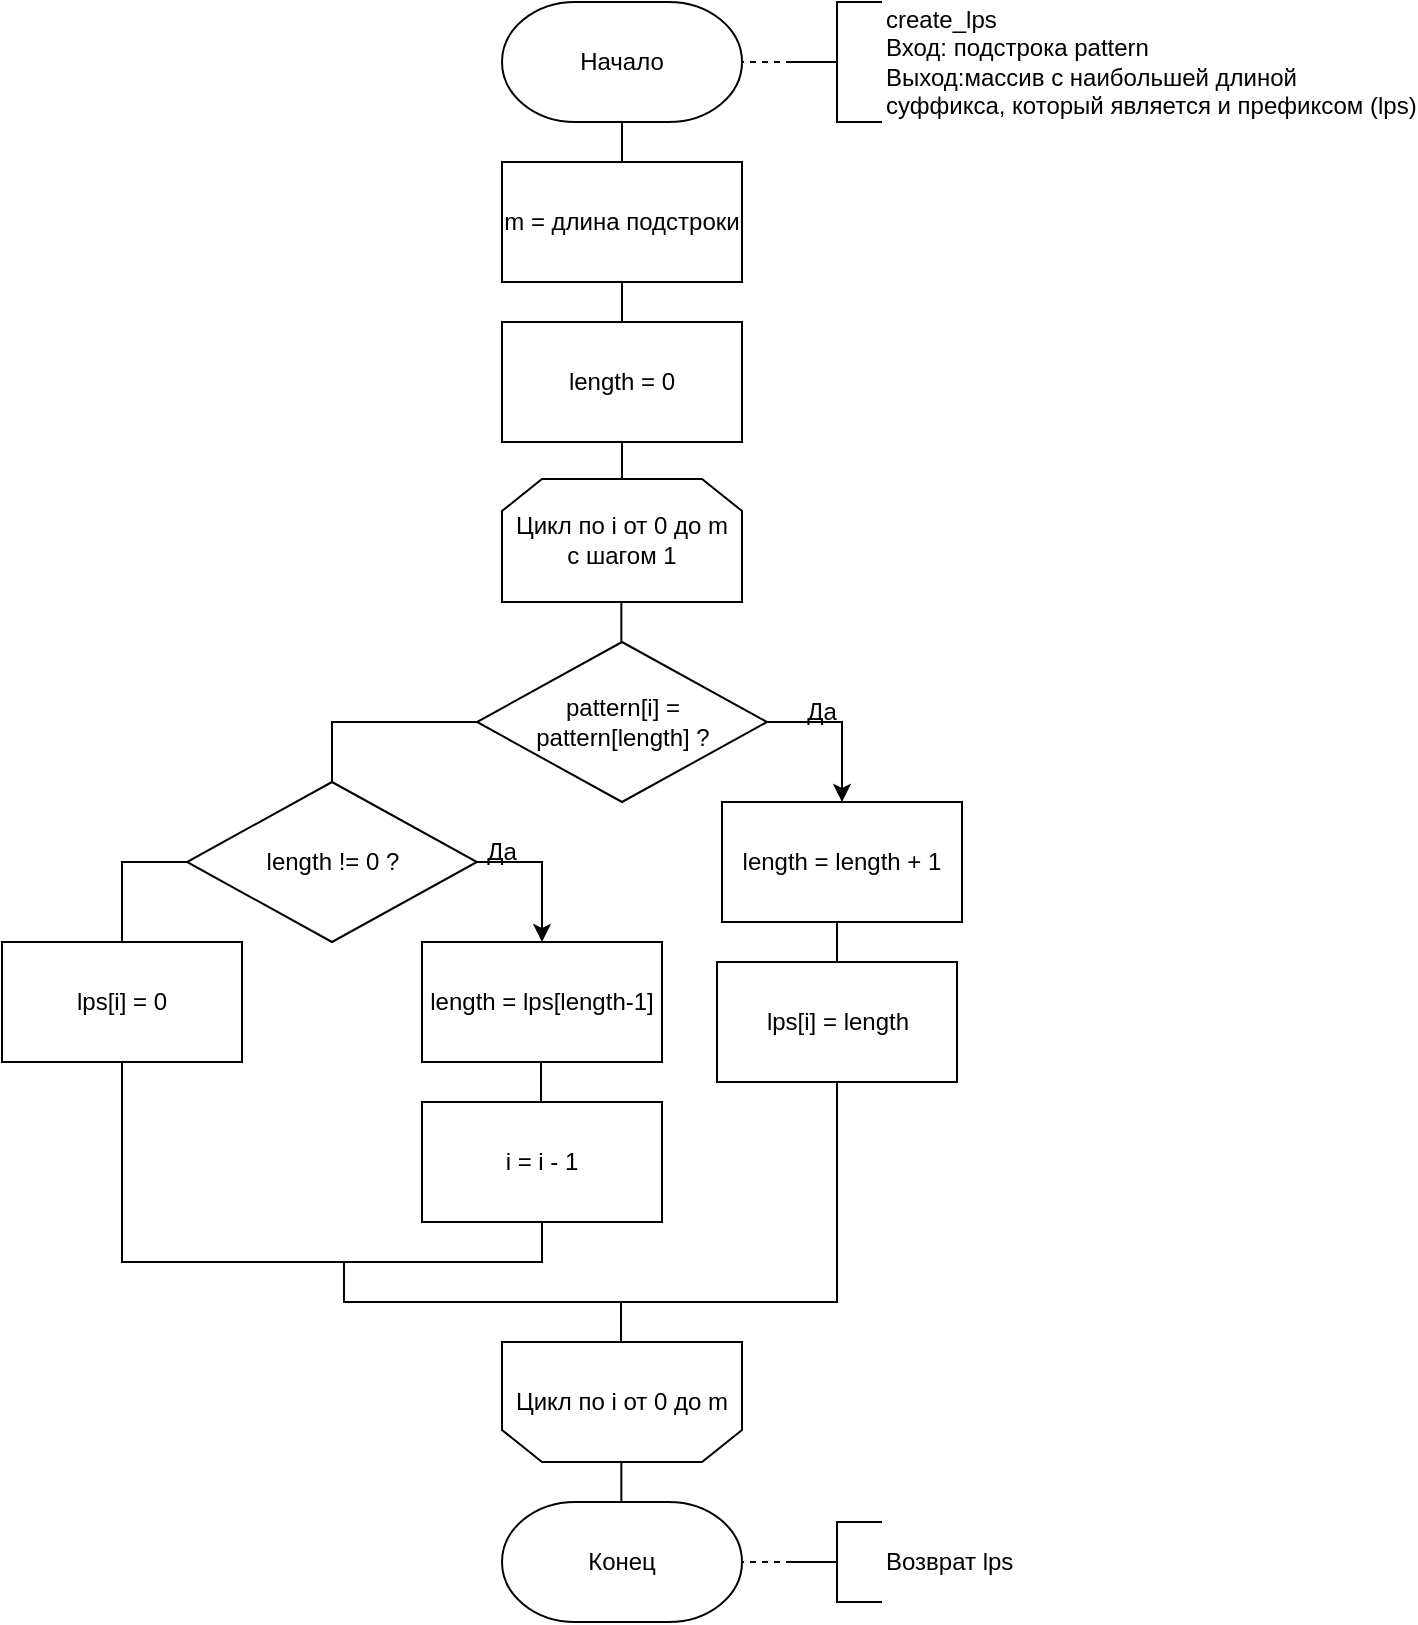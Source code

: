 <mxfile version="22.1.11" type="device" pages="4">
  <diagram id="skpnfAq21YsmbowS5wPJ" name="lps">
    <mxGraphModel dx="982" dy="839" grid="1" gridSize="10" guides="1" tooltips="1" connect="1" arrows="1" fold="1" page="1" pageScale="1" pageWidth="1169" pageHeight="827" math="0" shadow="0">
      <root>
        <mxCell id="l60IrE2TjQOW7Mh9ruJJ-0" />
        <mxCell id="l60IrE2TjQOW7Mh9ruJJ-1" parent="l60IrE2TjQOW7Mh9ruJJ-0" />
        <mxCell id="1HcoE0sBDj3kYF0vjCB9-7" style="edgeStyle=orthogonalEdgeStyle;rounded=0;orthogonalLoop=1;jettySize=auto;html=1;exitX=0.5;exitY=1;exitDx=0;exitDy=0;exitPerimeter=0;entryX=0.5;entryY=0;entryDx=0;entryDy=0;endArrow=none;endFill=0;" parent="l60IrE2TjQOW7Mh9ruJJ-1" source="1HcoE0sBDj3kYF0vjCB9-8" target="1HcoE0sBDj3kYF0vjCB9-13" edge="1">
          <mxGeometry relative="1" as="geometry" />
        </mxCell>
        <mxCell id="1HcoE0sBDj3kYF0vjCB9-8" value="Начало" style="strokeWidth=1;html=1;shape=mxgraph.flowchart.terminator;whiteSpace=wrap;" parent="l60IrE2TjQOW7Mh9ruJJ-1" vertex="1">
          <mxGeometry x="660" y="140" width="120" height="60" as="geometry" />
        </mxCell>
        <mxCell id="1HcoE0sBDj3kYF0vjCB9-9" value="Конец" style="strokeWidth=1;html=1;shape=mxgraph.flowchart.terminator;whiteSpace=wrap;" parent="l60IrE2TjQOW7Mh9ruJJ-1" vertex="1">
          <mxGeometry x="660" y="890" width="120" height="60" as="geometry" />
        </mxCell>
        <mxCell id="1HcoE0sBDj3kYF0vjCB9-10" style="edgeStyle=orthogonalEdgeStyle;rounded=0;orthogonalLoop=1;jettySize=auto;html=1;exitX=0;exitY=0.5;exitDx=0;exitDy=0;exitPerimeter=0;entryX=1;entryY=0.5;entryDx=0;entryDy=0;entryPerimeter=0;endArrow=none;endFill=0;dashed=1;" parent="l60IrE2TjQOW7Mh9ruJJ-1" source="1HcoE0sBDj3kYF0vjCB9-11" target="1HcoE0sBDj3kYF0vjCB9-8" edge="1">
          <mxGeometry relative="1" as="geometry" />
        </mxCell>
        <mxCell id="1HcoE0sBDj3kYF0vjCB9-11" value="create_lps&lt;br&gt;Вход: подстрока pattern&lt;br&gt;Выход:массив с наибольшей длиной&amp;nbsp;&lt;br&gt;суффикса, который является и префиксом (lps)" style="strokeWidth=1;html=1;shape=mxgraph.flowchart.annotation_2;align=left;labelPosition=right;pointerEvents=1;rounded=0;" parent="l60IrE2TjQOW7Mh9ruJJ-1" vertex="1">
          <mxGeometry x="805" y="140" width="45" height="60" as="geometry" />
        </mxCell>
        <mxCell id="1HcoE0sBDj3kYF0vjCB9-12" style="edgeStyle=orthogonalEdgeStyle;rounded=0;orthogonalLoop=1;jettySize=auto;html=1;exitX=0.5;exitY=1;exitDx=0;exitDy=0;entryX=0.5;entryY=0;entryDx=0;entryDy=0;entryPerimeter=0;endArrow=none;endFill=0;" parent="l60IrE2TjQOW7Mh9ruJJ-1" source="1HcoE0sBDj3kYF0vjCB9-13" edge="1">
          <mxGeometry relative="1" as="geometry">
            <mxPoint x="720" y="300" as="targetPoint" />
          </mxGeometry>
        </mxCell>
        <mxCell id="1HcoE0sBDj3kYF0vjCB9-13" value="m = длина подстроки" style="rounded=0;whiteSpace=wrap;html=1;absoluteArcSize=1;arcSize=14;strokeWidth=1;" parent="l60IrE2TjQOW7Mh9ruJJ-1" vertex="1">
          <mxGeometry x="660" y="220" width="120" height="60" as="geometry" />
        </mxCell>
        <mxCell id="1HcoE0sBDj3kYF0vjCB9-25" style="edgeStyle=orthogonalEdgeStyle;rounded=0;orthogonalLoop=1;jettySize=auto;html=1;exitX=0.5;exitY=1;exitDx=0;exitDy=0;exitPerimeter=0;entryX=0.5;entryY=0;entryDx=0;entryDy=0;endArrow=none;endFill=0;" parent="l60IrE2TjQOW7Mh9ruJJ-1" target="1HcoE0sBDj3kYF0vjCB9-27" edge="1">
          <mxGeometry relative="1" as="geometry">
            <mxPoint x="720" y="280" as="sourcePoint" />
          </mxGeometry>
        </mxCell>
        <mxCell id="1HcoE0sBDj3kYF0vjCB9-26" style="edgeStyle=orthogonalEdgeStyle;rounded=0;orthogonalLoop=1;jettySize=auto;html=1;exitX=0.5;exitY=1;exitDx=0;exitDy=0;entryX=0.5;entryY=0;entryDx=0;entryDy=0;entryPerimeter=0;endArrow=none;endFill=0;" parent="l60IrE2TjQOW7Mh9ruJJ-1" source="1HcoE0sBDj3kYF0vjCB9-27" edge="1">
          <mxGeometry relative="1" as="geometry">
            <mxPoint x="720" y="380" as="targetPoint" />
          </mxGeometry>
        </mxCell>
        <mxCell id="1HcoE0sBDj3kYF0vjCB9-27" value="length = 0" style="rounded=0;whiteSpace=wrap;html=1;absoluteArcSize=1;arcSize=14;strokeWidth=1;" parent="l60IrE2TjQOW7Mh9ruJJ-1" vertex="1">
          <mxGeometry x="660" y="300" width="120" height="60" as="geometry" />
        </mxCell>
        <mxCell id="XFiVEm30BlrhabqpOmim-0" style="edgeStyle=orthogonalEdgeStyle;rounded=0;orthogonalLoop=1;jettySize=auto;html=1;exitX=0.5;exitY=1;exitDx=0;exitDy=0;entryX=0.5;entryY=0;entryDx=0;entryDy=0;entryPerimeter=0;endArrow=none;endFill=0;" parent="l60IrE2TjQOW7Mh9ruJJ-1" edge="1">
          <mxGeometry relative="1" as="geometry">
            <mxPoint x="719.67" y="460" as="targetPoint" />
            <mxPoint x="719.67" y="440" as="sourcePoint" />
          </mxGeometry>
        </mxCell>
        <mxCell id="XFiVEm30BlrhabqpOmim-8" value="&lt;span&gt;Цикл по i от 0 до m&lt;br&gt;с шагом 1&lt;br&gt;&lt;/span&gt;" style="shape=loopLimit;whiteSpace=wrap;html=1;strokeWidth=1;" parent="l60IrE2TjQOW7Mh9ruJJ-1" vertex="1">
          <mxGeometry x="660" y="378.5" width="120" height="61.5" as="geometry" />
        </mxCell>
        <mxCell id="XFiVEm30BlrhabqpOmim-9" value="Цикл по i от 0 до m" style="shape=loopLimit;whiteSpace=wrap;html=1;strokeWidth=1;flipV=1;" parent="l60IrE2TjQOW7Mh9ruJJ-1" vertex="1">
          <mxGeometry x="660" y="810" width="120" height="60" as="geometry" />
        </mxCell>
        <mxCell id="XFiVEm30BlrhabqpOmim-16" style="edgeStyle=orthogonalEdgeStyle;rounded=0;orthogonalLoop=1;jettySize=auto;html=1;exitX=0.5;exitY=1;exitDx=0;exitDy=0;entryX=0.5;entryY=1;entryDx=0;entryDy=0;entryPerimeter=0;endArrow=none;endFill=0;" parent="l60IrE2TjQOW7Mh9ruJJ-1" edge="1">
          <mxGeometry relative="1" as="geometry">
            <mxPoint x="719.67" y="890" as="targetPoint" />
            <mxPoint x="719.67" y="870" as="sourcePoint" />
          </mxGeometry>
        </mxCell>
        <mxCell id="Ao8KsQ77CtE7sMP4NLdK-5" style="edgeStyle=orthogonalEdgeStyle;rounded=0;orthogonalLoop=1;jettySize=auto;html=1;exitX=1;exitY=0.5;exitDx=0;exitDy=0;" edge="1" parent="l60IrE2TjQOW7Mh9ruJJ-1" source="Ao8KsQ77CtE7sMP4NLdK-0" target="Ao8KsQ77CtE7sMP4NLdK-2">
          <mxGeometry relative="1" as="geometry" />
        </mxCell>
        <mxCell id="Ao8KsQ77CtE7sMP4NLdK-0" value="pattern[i] = &lt;br&gt;pattern[length] ?" style="rhombus;whiteSpace=wrap;html=1;" vertex="1" parent="l60IrE2TjQOW7Mh9ruJJ-1">
          <mxGeometry x="647.5" y="460" width="145" height="80" as="geometry" />
        </mxCell>
        <mxCell id="Ao8KsQ77CtE7sMP4NLdK-2" value="length = length + 1" style="rounded=0;whiteSpace=wrap;html=1;absoluteArcSize=1;arcSize=14;strokeWidth=1;" vertex="1" parent="l60IrE2TjQOW7Mh9ruJJ-1">
          <mxGeometry x="770" y="540" width="120" height="60" as="geometry" />
        </mxCell>
        <mxCell id="Ao8KsQ77CtE7sMP4NLdK-3" value="i = i - 1" style="rounded=0;whiteSpace=wrap;html=1;absoluteArcSize=1;arcSize=14;strokeWidth=1;" vertex="1" parent="l60IrE2TjQOW7Mh9ruJJ-1">
          <mxGeometry x="620" y="690" width="120" height="60" as="geometry" />
        </mxCell>
        <mxCell id="Ao8KsQ77CtE7sMP4NLdK-15" style="edgeStyle=orthogonalEdgeStyle;rounded=0;orthogonalLoop=1;jettySize=auto;html=1;exitX=1;exitY=0.5;exitDx=0;exitDy=0;entryX=0.5;entryY=0;entryDx=0;entryDy=0;" edge="1" parent="l60IrE2TjQOW7Mh9ruJJ-1" source="Ao8KsQ77CtE7sMP4NLdK-4" target="Ao8KsQ77CtE7sMP4NLdK-14">
          <mxGeometry relative="1" as="geometry" />
        </mxCell>
        <mxCell id="Ao8KsQ77CtE7sMP4NLdK-4" value="length != 0 ?" style="rhombus;whiteSpace=wrap;html=1;" vertex="1" parent="l60IrE2TjQOW7Mh9ruJJ-1">
          <mxGeometry x="502.5" y="530" width="145" height="80" as="geometry" />
        </mxCell>
        <mxCell id="Ao8KsQ77CtE7sMP4NLdK-6" value="Да" style="text;html=1;strokeColor=none;fillColor=none;align=center;verticalAlign=middle;whiteSpace=wrap;rounded=0;" vertex="1" parent="l60IrE2TjQOW7Mh9ruJJ-1">
          <mxGeometry x="790" y="480" width="60" height="30" as="geometry" />
        </mxCell>
        <mxCell id="Ao8KsQ77CtE7sMP4NLdK-7" value="" style="endArrow=none;html=1;rounded=0;entryX=0;entryY=0.5;entryDx=0;entryDy=0;exitX=0.5;exitY=0;exitDx=0;exitDy=0;" edge="1" parent="l60IrE2TjQOW7Mh9ruJJ-1" source="Ao8KsQ77CtE7sMP4NLdK-4" target="Ao8KsQ77CtE7sMP4NLdK-0">
          <mxGeometry width="50" height="50" relative="1" as="geometry">
            <mxPoint x="950" y="620" as="sourcePoint" />
            <mxPoint x="1000" y="570" as="targetPoint" />
            <Array as="points">
              <mxPoint x="575" y="500" />
            </Array>
          </mxGeometry>
        </mxCell>
        <mxCell id="Ao8KsQ77CtE7sMP4NLdK-8" style="edgeStyle=orthogonalEdgeStyle;rounded=0;orthogonalLoop=1;jettySize=auto;html=1;exitX=0.5;exitY=1;exitDx=0;exitDy=0;exitPerimeter=0;entryX=0.5;entryY=0;entryDx=0;entryDy=0;endArrow=none;endFill=0;" edge="1" parent="l60IrE2TjQOW7Mh9ruJJ-1" target="Ao8KsQ77CtE7sMP4NLdK-10">
          <mxGeometry relative="1" as="geometry">
            <mxPoint x="827.5" y="600" as="sourcePoint" />
          </mxGeometry>
        </mxCell>
        <mxCell id="Ao8KsQ77CtE7sMP4NLdK-9" style="edgeStyle=orthogonalEdgeStyle;rounded=0;orthogonalLoop=1;jettySize=auto;html=1;exitX=0.5;exitY=1;exitDx=0;exitDy=0;entryX=0.5;entryY=0;entryDx=0;entryDy=0;entryPerimeter=0;endArrow=none;endFill=0;" edge="1" parent="l60IrE2TjQOW7Mh9ruJJ-1" source="Ao8KsQ77CtE7sMP4NLdK-10">
          <mxGeometry relative="1" as="geometry">
            <mxPoint x="827.5" y="700" as="targetPoint" />
          </mxGeometry>
        </mxCell>
        <mxCell id="Ao8KsQ77CtE7sMP4NLdK-10" value="lps[i] = length" style="rounded=0;whiteSpace=wrap;html=1;absoluteArcSize=1;arcSize=14;strokeWidth=1;" vertex="1" parent="l60IrE2TjQOW7Mh9ruJJ-1">
          <mxGeometry x="767.5" y="620" width="120" height="60" as="geometry" />
        </mxCell>
        <mxCell id="Ao8KsQ77CtE7sMP4NLdK-11" style="edgeStyle=orthogonalEdgeStyle;rounded=0;orthogonalLoop=1;jettySize=auto;html=1;exitX=0.5;exitY=1;exitDx=0;exitDy=0;exitPerimeter=0;endArrow=none;endFill=0;" edge="1" parent="l60IrE2TjQOW7Mh9ruJJ-1">
          <mxGeometry relative="1" as="geometry">
            <mxPoint x="827.5" y="680" as="sourcePoint" />
            <mxPoint x="580" y="770" as="targetPoint" />
            <Array as="points">
              <mxPoint x="828" y="790" />
              <mxPoint x="581" y="790" />
            </Array>
          </mxGeometry>
        </mxCell>
        <mxCell id="Ao8KsQ77CtE7sMP4NLdK-12" style="edgeStyle=orthogonalEdgeStyle;rounded=0;orthogonalLoop=1;jettySize=auto;html=1;exitX=0.5;exitY=1;exitDx=0;exitDy=0;entryX=0.5;entryY=0;entryDx=0;entryDy=0;entryPerimeter=0;endArrow=none;endFill=0;" edge="1" parent="l60IrE2TjQOW7Mh9ruJJ-1">
          <mxGeometry relative="1" as="geometry">
            <mxPoint x="679.5" y="690" as="targetPoint" />
            <mxPoint x="679.5" y="670" as="sourcePoint" />
          </mxGeometry>
        </mxCell>
        <mxCell id="Ao8KsQ77CtE7sMP4NLdK-14" value="length = lps[length-1]" style="rounded=0;whiteSpace=wrap;html=1;absoluteArcSize=1;arcSize=14;strokeWidth=1;" vertex="1" parent="l60IrE2TjQOW7Mh9ruJJ-1">
          <mxGeometry x="620" y="610" width="120" height="60" as="geometry" />
        </mxCell>
        <mxCell id="Ao8KsQ77CtE7sMP4NLdK-16" value="Да" style="text;html=1;strokeColor=none;fillColor=none;align=center;verticalAlign=middle;whiteSpace=wrap;rounded=0;" vertex="1" parent="l60IrE2TjQOW7Mh9ruJJ-1">
          <mxGeometry x="630" y="550" width="60" height="30" as="geometry" />
        </mxCell>
        <mxCell id="Ao8KsQ77CtE7sMP4NLdK-17" value="lps[i] = 0" style="rounded=0;whiteSpace=wrap;html=1;absoluteArcSize=1;arcSize=14;strokeWidth=1;" vertex="1" parent="l60IrE2TjQOW7Mh9ruJJ-1">
          <mxGeometry x="410" y="610" width="120" height="60" as="geometry" />
        </mxCell>
        <mxCell id="Ao8KsQ77CtE7sMP4NLdK-18" value="" style="endArrow=none;html=1;rounded=0;entryX=0;entryY=0.5;entryDx=0;entryDy=0;exitX=0.5;exitY=0;exitDx=0;exitDy=0;" edge="1" parent="l60IrE2TjQOW7Mh9ruJJ-1" source="Ao8KsQ77CtE7sMP4NLdK-17" target="Ao8KsQ77CtE7sMP4NLdK-4">
          <mxGeometry width="50" height="50" relative="1" as="geometry">
            <mxPoint x="740" y="700" as="sourcePoint" />
            <mxPoint x="790" y="650" as="targetPoint" />
            <Array as="points">
              <mxPoint x="470" y="570" />
            </Array>
          </mxGeometry>
        </mxCell>
        <mxCell id="Ao8KsQ77CtE7sMP4NLdK-19" value="" style="endArrow=none;html=1;rounded=0;entryX=0.5;entryY=1;entryDx=0;entryDy=0;exitX=0.5;exitY=1;exitDx=0;exitDy=0;" edge="1" parent="l60IrE2TjQOW7Mh9ruJJ-1" source="Ao8KsQ77CtE7sMP4NLdK-17" target="Ao8KsQ77CtE7sMP4NLdK-3">
          <mxGeometry width="50" height="50" relative="1" as="geometry">
            <mxPoint x="580" y="770" as="sourcePoint" />
            <mxPoint x="790" y="650" as="targetPoint" />
            <Array as="points">
              <mxPoint x="470" y="770" />
              <mxPoint x="680" y="770" />
            </Array>
          </mxGeometry>
        </mxCell>
        <mxCell id="Ao8KsQ77CtE7sMP4NLdK-20" style="edgeStyle=orthogonalEdgeStyle;rounded=0;orthogonalLoop=1;jettySize=auto;html=1;exitX=0.5;exitY=1;exitDx=0;exitDy=0;entryX=0.5;entryY=0;entryDx=0;entryDy=0;entryPerimeter=0;endArrow=none;endFill=0;" edge="1" parent="l60IrE2TjQOW7Mh9ruJJ-1">
          <mxGeometry relative="1" as="geometry">
            <mxPoint x="719.5" y="810" as="targetPoint" />
            <mxPoint x="719.5" y="790" as="sourcePoint" />
          </mxGeometry>
        </mxCell>
        <mxCell id="Ao8KsQ77CtE7sMP4NLdK-21" style="edgeStyle=orthogonalEdgeStyle;rounded=0;orthogonalLoop=1;jettySize=auto;html=1;exitX=0;exitY=0.5;exitDx=0;exitDy=0;exitPerimeter=0;entryX=1;entryY=0.5;entryDx=0;entryDy=0;entryPerimeter=0;endArrow=none;endFill=0;dashed=1;" edge="1" parent="l60IrE2TjQOW7Mh9ruJJ-1" source="Ao8KsQ77CtE7sMP4NLdK-22">
          <mxGeometry relative="1" as="geometry">
            <mxPoint x="780" y="920" as="targetPoint" />
          </mxGeometry>
        </mxCell>
        <mxCell id="Ao8KsQ77CtE7sMP4NLdK-22" value="Возврат lps" style="strokeWidth=1;html=1;shape=mxgraph.flowchart.annotation_2;align=left;labelPosition=right;pointerEvents=1;rounded=0;" vertex="1" parent="l60IrE2TjQOW7Mh9ruJJ-1">
          <mxGeometry x="805" y="900" width="45" height="40" as="geometry" />
        </mxCell>
      </root>
    </mxGraphModel>
  </diagram>
  <diagram id="Rl0RNSKPya53WOGFxEmt" name="bm2">
    <mxGraphModel dx="982" dy="839" grid="1" gridSize="10" guides="1" tooltips="1" connect="1" arrows="1" fold="1" page="1" pageScale="1" pageWidth="1169" pageHeight="827" math="0" shadow="0">
      <root>
        <mxCell id="0fX3c-QUaj0qbUp6gQ7F-0" />
        <mxCell id="0fX3c-QUaj0qbUp6gQ7F-1" parent="0fX3c-QUaj0qbUp6gQ7F-0" />
        <mxCell id="0Pcys9SpyM2NjpfwfjbF-2" value="Конец" style="strokeWidth=1;html=1;shape=mxgraph.flowchart.terminator;whiteSpace=wrap;" vertex="1" parent="0fX3c-QUaj0qbUp6gQ7F-1">
          <mxGeometry x="762.5" y="1139" width="120" height="60" as="geometry" />
        </mxCell>
        <mxCell id="0Pcys9SpyM2NjpfwfjbF-10" style="edgeStyle=orthogonalEdgeStyle;rounded=0;orthogonalLoop=1;jettySize=auto;html=1;exitX=0.5;exitY=1;exitDx=0;exitDy=0;entryX=0.5;entryY=0;entryDx=0;entryDy=0;entryPerimeter=0;endArrow=none;endFill=0;" edge="1" parent="0fX3c-QUaj0qbUp6gQ7F-1">
          <mxGeometry relative="1" as="geometry">
            <mxPoint x="822.17" y="801.5" as="targetPoint" />
            <mxPoint x="822.17" y="781.5" as="sourcePoint" />
          </mxGeometry>
        </mxCell>
        <mxCell id="0Pcys9SpyM2NjpfwfjbF-11" value="&lt;span&gt;Цикл пока ind = -1 &lt;br&gt;и i &amp;lt;= n - m&lt;br&gt;&lt;/span&gt;" style="shape=loopLimit;whiteSpace=wrap;html=1;strokeWidth=1;" vertex="1" parent="0fX3c-QUaj0qbUp6gQ7F-1">
          <mxGeometry x="762.5" y="400" width="120" height="61.5" as="geometry" />
        </mxCell>
        <mxCell id="0Pcys9SpyM2NjpfwfjbF-12" value="Цикл пока ind = -1&lt;br style=&quot;border-color: var(--border-color);&quot;&gt;и i &amp;lt;= n - m" style="shape=loopLimit;whiteSpace=wrap;html=1;strokeWidth=1;flipV=1;" vertex="1" parent="0fX3c-QUaj0qbUp6gQ7F-1">
          <mxGeometry x="762.5" y="1060" width="120" height="60" as="geometry" />
        </mxCell>
        <mxCell id="0Pcys9SpyM2NjpfwfjbF-13" style="edgeStyle=orthogonalEdgeStyle;rounded=0;orthogonalLoop=1;jettySize=auto;html=1;exitX=0.5;exitY=1;exitDx=0;exitDy=0;entryX=0.5;entryY=1;entryDx=0;entryDy=0;entryPerimeter=0;endArrow=none;endFill=0;" edge="1" parent="0fX3c-QUaj0qbUp6gQ7F-1">
          <mxGeometry relative="1" as="geometry">
            <mxPoint x="822.17" y="1140" as="targetPoint" />
            <mxPoint x="822.17" y="1120" as="sourcePoint" />
          </mxGeometry>
        </mxCell>
        <mxCell id="0Pcys9SpyM2NjpfwfjbF-14" style="edgeStyle=orthogonalEdgeStyle;rounded=0;orthogonalLoop=1;jettySize=auto;html=1;exitX=1;exitY=0.5;exitDx=0;exitDy=0;" edge="1" parent="0fX3c-QUaj0qbUp6gQ7F-1" source="0Pcys9SpyM2NjpfwfjbF-15" target="0Pcys9SpyM2NjpfwfjbF-16">
          <mxGeometry relative="1" as="geometry" />
        </mxCell>
        <mxCell id="0Pcys9SpyM2NjpfwfjbF-15" value="j &amp;lt; 0?" style="rhombus;whiteSpace=wrap;html=1;" vertex="1" parent="0fX3c-QUaj0qbUp6gQ7F-1">
          <mxGeometry x="750" y="801.5" width="145" height="80" as="geometry" />
        </mxCell>
        <mxCell id="0Pcys9SpyM2NjpfwfjbF-16" value="ind = i" style="rounded=0;whiteSpace=wrap;html=1;absoluteArcSize=1;arcSize=14;strokeWidth=1;" vertex="1" parent="0fX3c-QUaj0qbUp6gQ7F-1">
          <mxGeometry x="872.5" y="881.5" width="120" height="60" as="geometry" />
        </mxCell>
        <mxCell id="0Pcys9SpyM2NjpfwfjbF-18" style="edgeStyle=orthogonalEdgeStyle;rounded=0;orthogonalLoop=1;jettySize=auto;html=1;exitX=1;exitY=0.5;exitDx=0;exitDy=0;entryX=0.5;entryY=0;entryDx=0;entryDy=0;" edge="1" parent="0fX3c-QUaj0qbUp6gQ7F-1" source="0Pcys9SpyM2NjpfwfjbF-19" target="0Pcys9SpyM2NjpfwfjbF-27">
          <mxGeometry relative="1" as="geometry" />
        </mxCell>
        <mxCell id="0Pcys9SpyM2NjpfwfjbF-19" value="text[i+j] есть в&amp;nbsp;&lt;br&gt;bad_char?" style="rhombus;whiteSpace=wrap;html=1;" vertex="1" parent="0fX3c-QUaj0qbUp6gQ7F-1">
          <mxGeometry x="612.5" y="860" width="145" height="80" as="geometry" />
        </mxCell>
        <mxCell id="0Pcys9SpyM2NjpfwfjbF-20" value="Да" style="text;html=1;strokeColor=none;fillColor=none;align=center;verticalAlign=middle;whiteSpace=wrap;rounded=0;" vertex="1" parent="0fX3c-QUaj0qbUp6gQ7F-1">
          <mxGeometry x="892.5" y="820" width="60" height="30" as="geometry" />
        </mxCell>
        <mxCell id="0Pcys9SpyM2NjpfwfjbF-21" value="" style="endArrow=none;html=1;rounded=0;entryX=0;entryY=0.5;entryDx=0;entryDy=0;exitX=0.5;exitY=0;exitDx=0;exitDy=0;" edge="1" parent="0fX3c-QUaj0qbUp6gQ7F-1" source="0Pcys9SpyM2NjpfwfjbF-19" target="0Pcys9SpyM2NjpfwfjbF-15">
          <mxGeometry width="50" height="50" relative="1" as="geometry">
            <mxPoint x="1050" y="881.5" as="sourcePoint" />
            <mxPoint x="1100" y="831.5" as="targetPoint" />
            <Array as="points">
              <mxPoint x="685" y="842" />
            </Array>
          </mxGeometry>
        </mxCell>
        <mxCell id="0Pcys9SpyM2NjpfwfjbF-26" style="edgeStyle=orthogonalEdgeStyle;rounded=0;orthogonalLoop=1;jettySize=auto;html=1;exitX=0.5;exitY=1;exitDx=0;exitDy=0;entryX=0.5;entryY=1;entryDx=0;entryDy=0;endArrow=none;endFill=0;" edge="1" parent="0fX3c-QUaj0qbUp6gQ7F-1" target="0Pcys9SpyM2NjpfwfjbF-29">
          <mxGeometry relative="1" as="geometry">
            <mxPoint x="789.5" y="1020" as="targetPoint" />
            <mxPoint x="789.5" y="1000" as="sourcePoint" />
            <Array as="points">
              <mxPoint x="790" y="1020" />
              <mxPoint x="580" y="1020" />
            </Array>
          </mxGeometry>
        </mxCell>
        <mxCell id="0Pcys9SpyM2NjpfwfjbF-27" value="i = i + max(1,&amp;nbsp;&lt;br&gt;j - bad_char[text[i+j]])" style="rounded=0;whiteSpace=wrap;html=1;absoluteArcSize=1;arcSize=14;strokeWidth=1;" vertex="1" parent="0fX3c-QUaj0qbUp6gQ7F-1">
          <mxGeometry x="730" y="940" width="120" height="60" as="geometry" />
        </mxCell>
        <mxCell id="0Pcys9SpyM2NjpfwfjbF-28" value="Да" style="text;html=1;strokeColor=none;fillColor=none;align=center;verticalAlign=middle;whiteSpace=wrap;rounded=0;" vertex="1" parent="0fX3c-QUaj0qbUp6gQ7F-1">
          <mxGeometry x="740" y="880" width="60" height="30" as="geometry" />
        </mxCell>
        <mxCell id="0Pcys9SpyM2NjpfwfjbF-29" value="i = i + max(1, j)" style="rounded=0;whiteSpace=wrap;html=1;absoluteArcSize=1;arcSize=14;strokeWidth=1;" vertex="1" parent="0fX3c-QUaj0qbUp6gQ7F-1">
          <mxGeometry x="520" y="940" width="120" height="60" as="geometry" />
        </mxCell>
        <mxCell id="0Pcys9SpyM2NjpfwfjbF-30" value="" style="endArrow=none;html=1;rounded=0;entryX=0;entryY=0.5;entryDx=0;entryDy=0;exitX=0.5;exitY=0;exitDx=0;exitDy=0;" edge="1" parent="0fX3c-QUaj0qbUp6gQ7F-1" source="0Pcys9SpyM2NjpfwfjbF-29" target="0Pcys9SpyM2NjpfwfjbF-19">
          <mxGeometry width="50" height="50" relative="1" as="geometry">
            <mxPoint x="850" y="1030" as="sourcePoint" />
            <mxPoint x="900" y="980" as="targetPoint" />
            <Array as="points">
              <mxPoint x="580" y="900" />
            </Array>
          </mxGeometry>
        </mxCell>
        <mxCell id="0Pcys9SpyM2NjpfwfjbF-32" style="edgeStyle=orthogonalEdgeStyle;rounded=0;orthogonalLoop=1;jettySize=auto;html=1;exitX=0.5;exitY=1;exitDx=0;exitDy=0;entryX=0.5;entryY=0;entryDx=0;entryDy=0;entryPerimeter=0;endArrow=none;endFill=0;" edge="1" parent="0fX3c-QUaj0qbUp6gQ7F-1">
          <mxGeometry relative="1" as="geometry">
            <mxPoint x="822" y="1060" as="targetPoint" />
            <mxPoint x="822" y="1040" as="sourcePoint" />
          </mxGeometry>
        </mxCell>
        <mxCell id="YAqKq4o1g_gu_lf_7tq1-5" style="edgeStyle=orthogonalEdgeStyle;rounded=0;orthogonalLoop=1;jettySize=auto;html=1;exitX=0.5;exitY=1;exitDx=0;exitDy=0;entryX=0.5;entryY=0;entryDx=0;entryDy=0;entryPerimeter=0;endArrow=none;endFill=0;" edge="1" parent="0fX3c-QUaj0qbUp6gQ7F-1">
          <mxGeometry relative="1" as="geometry">
            <mxPoint x="822" y="400" as="targetPoint" />
            <mxPoint x="822" y="380" as="sourcePoint" />
          </mxGeometry>
        </mxCell>
        <mxCell id="YAqKq4o1g_gu_lf_7tq1-14" value="" style="endArrow=none;html=1;rounded=0;" edge="1" parent="0fX3c-QUaj0qbUp6gQ7F-1">
          <mxGeometry width="50" height="50" relative="1" as="geometry">
            <mxPoint x="680" y="1020" as="sourcePoint" />
            <mxPoint x="930" y="940" as="targetPoint" />
            <Array as="points">
              <mxPoint x="680" y="1040" />
              <mxPoint x="930" y="1040" />
            </Array>
          </mxGeometry>
        </mxCell>
        <mxCell id="YAqKq4o1g_gu_lf_7tq1-15" style="edgeStyle=orthogonalEdgeStyle;rounded=0;orthogonalLoop=1;jettySize=auto;html=1;exitX=0;exitY=0.5;exitDx=0;exitDy=0;exitPerimeter=0;entryX=1;entryY=0.5;entryDx=0;entryDy=0;entryPerimeter=0;endArrow=none;endFill=0;dashed=1;" edge="1" parent="0fX3c-QUaj0qbUp6gQ7F-1" source="YAqKq4o1g_gu_lf_7tq1-16">
          <mxGeometry relative="1" as="geometry">
            <mxPoint x="882.5" y="1169" as="targetPoint" />
          </mxGeometry>
        </mxCell>
        <mxCell id="YAqKq4o1g_gu_lf_7tq1-16" value="Возврат ind" style="strokeWidth=1;html=1;shape=mxgraph.flowchart.annotation_2;align=left;labelPosition=right;pointerEvents=1;rounded=0;" vertex="1" parent="0fX3c-QUaj0qbUp6gQ7F-1">
          <mxGeometry x="907.5" y="1139" width="45" height="60" as="geometry" />
        </mxCell>
        <mxCell id="D2mnQkVuW8t-ugkZxbgK-58" value="A" style="ellipse;whiteSpace=wrap;html=1;aspect=fixed;" vertex="1" parent="0fX3c-QUaj0qbUp6gQ7F-1">
          <mxGeometry x="792.5" y="320" width="60" height="60" as="geometry" />
        </mxCell>
        <mxCell id="ArSl1CyP6AoOm3L-2-Gi-0" value="j = m - 1" style="rounded=0;whiteSpace=wrap;html=1;absoluteArcSize=1;arcSize=14;strokeWidth=1;" vertex="1" parent="0fX3c-QUaj0qbUp6gQ7F-1">
          <mxGeometry x="762.5" y="480" width="120" height="60" as="geometry" />
        </mxCell>
        <mxCell id="ArSl1CyP6AoOm3L-2-Gi-1" style="edgeStyle=orthogonalEdgeStyle;rounded=0;orthogonalLoop=1;jettySize=auto;html=1;exitX=0.5;exitY=1;exitDx=0;exitDy=0;entryX=0.5;entryY=0;entryDx=0;entryDy=0;entryPerimeter=0;endArrow=none;endFill=0;" edge="1" parent="0fX3c-QUaj0qbUp6gQ7F-1">
          <mxGeometry relative="1" as="geometry">
            <mxPoint x="819.5" y="480" as="targetPoint" />
            <mxPoint x="819.5" y="460" as="sourcePoint" />
          </mxGeometry>
        </mxCell>
        <mxCell id="ArSl1CyP6AoOm3L-2-Gi-2" value="&lt;span&gt;Цикл пока j &amp;gt;= 0&lt;br&gt;и pattern[j] = text[i+j]&lt;br&gt;&lt;/span&gt;" style="shape=loopLimit;whiteSpace=wrap;html=1;strokeWidth=1;" vertex="1" parent="0fX3c-QUaj0qbUp6gQ7F-1">
          <mxGeometry x="762.5" y="560" width="120" height="61.5" as="geometry" />
        </mxCell>
        <mxCell id="ArSl1CyP6AoOm3L-2-Gi-3" style="edgeStyle=orthogonalEdgeStyle;rounded=0;orthogonalLoop=1;jettySize=auto;html=1;exitX=0.5;exitY=1;exitDx=0;exitDy=0;entryX=0.5;entryY=0;entryDx=0;entryDy=0;entryPerimeter=0;endArrow=none;endFill=0;" edge="1" parent="0fX3c-QUaj0qbUp6gQ7F-1">
          <mxGeometry relative="1" as="geometry">
            <mxPoint x="822" y="560" as="targetPoint" />
            <mxPoint x="822" y="540" as="sourcePoint" />
          </mxGeometry>
        </mxCell>
        <mxCell id="ArSl1CyP6AoOm3L-2-Gi-4" value="j = m - 1" style="rounded=0;whiteSpace=wrap;html=1;absoluteArcSize=1;arcSize=14;strokeWidth=1;" vertex="1" parent="0fX3c-QUaj0qbUp6gQ7F-1">
          <mxGeometry x="762.5" y="640" width="120" height="60" as="geometry" />
        </mxCell>
        <mxCell id="ArSl1CyP6AoOm3L-2-Gi-5" style="edgeStyle=orthogonalEdgeStyle;rounded=0;orthogonalLoop=1;jettySize=auto;html=1;exitX=0.5;exitY=1;exitDx=0;exitDy=0;entryX=0.5;entryY=0;entryDx=0;entryDy=0;entryPerimeter=0;endArrow=none;endFill=0;" edge="1" parent="0fX3c-QUaj0qbUp6gQ7F-1">
          <mxGeometry relative="1" as="geometry">
            <mxPoint x="819.5" y="640" as="targetPoint" />
            <mxPoint x="819.5" y="620" as="sourcePoint" />
          </mxGeometry>
        </mxCell>
        <mxCell id="ArSl1CyP6AoOm3L-2-Gi-10" value="Цикл пока j &amp;gt;= 0&lt;br style=&quot;border-color: var(--border-color);&quot;&gt;и pattern[j] = text[i+j]" style="shape=loopLimit;whiteSpace=wrap;html=1;strokeWidth=1;flipV=1;" vertex="1" parent="0fX3c-QUaj0qbUp6gQ7F-1">
          <mxGeometry x="762.5" y="720" width="120" height="60" as="geometry" />
        </mxCell>
        <mxCell id="ArSl1CyP6AoOm3L-2-Gi-12" style="edgeStyle=orthogonalEdgeStyle;rounded=0;orthogonalLoop=1;jettySize=auto;html=1;exitX=0.5;exitY=1;exitDx=0;exitDy=0;entryX=0.5;entryY=0;entryDx=0;entryDy=0;entryPerimeter=0;endArrow=none;endFill=0;" edge="1" parent="0fX3c-QUaj0qbUp6gQ7F-1">
          <mxGeometry relative="1" as="geometry">
            <mxPoint x="822" y="720" as="targetPoint" />
            <mxPoint x="822" y="700" as="sourcePoint" />
          </mxGeometry>
        </mxCell>
      </root>
    </mxGraphModel>
  </diagram>
  <diagram id="CjdBjt0F0bHVFlulJIb6" name="kmp">
    <mxGraphModel dx="982" dy="839" grid="1" gridSize="10" guides="1" tooltips="1" connect="1" arrows="1" fold="1" page="1" pageScale="1" pageWidth="1100" pageHeight="850" math="0" shadow="0">
      <root>
        <mxCell id="0" />
        <mxCell id="1" parent="0" />
        <mxCell id="BhY-n9ttYg29JpvSev8K-1" value="Начало" style="strokeWidth=1;html=1;shape=mxgraph.flowchart.terminator;whiteSpace=wrap;" vertex="1" parent="1">
          <mxGeometry x="457.5" y="150" width="120" height="60" as="geometry" />
        </mxCell>
        <mxCell id="BhY-n9ttYg29JpvSev8K-2" value="Конец" style="strokeWidth=1;html=1;shape=mxgraph.flowchart.terminator;whiteSpace=wrap;" vertex="1" parent="1">
          <mxGeometry x="462.5" y="1150" width="120" height="60" as="geometry" />
        </mxCell>
        <mxCell id="BhY-n9ttYg29JpvSev8K-3" style="edgeStyle=orthogonalEdgeStyle;rounded=0;orthogonalLoop=1;jettySize=auto;html=1;exitX=0;exitY=0.5;exitDx=0;exitDy=0;exitPerimeter=0;entryX=1;entryY=0.5;entryDx=0;entryDy=0;entryPerimeter=0;endArrow=none;endFill=0;dashed=1;" edge="1" parent="1" source="BhY-n9ttYg29JpvSev8K-4" target="BhY-n9ttYg29JpvSev8K-1">
          <mxGeometry relative="1" as="geometry" />
        </mxCell>
        <mxCell id="BhY-n9ttYg29JpvSev8K-4" value="kmp_search&lt;br&gt;Вход: строка text, подстрока pattern&lt;br&gt;Выход:индекс первого символа подстроки&lt;br&gt;в строке или -1, если подстроки нет" style="strokeWidth=1;html=1;shape=mxgraph.flowchart.annotation_2;align=left;labelPosition=right;pointerEvents=1;rounded=0;" vertex="1" parent="1">
          <mxGeometry x="602.5" y="150" width="45" height="60" as="geometry" />
        </mxCell>
        <mxCell id="BhY-n9ttYg29JpvSev8K-5" style="edgeStyle=orthogonalEdgeStyle;rounded=0;orthogonalLoop=1;jettySize=auto;html=1;exitX=0.5;exitY=1;exitDx=0;exitDy=0;entryX=0.5;entryY=0;entryDx=0;entryDy=0;entryPerimeter=0;endArrow=none;endFill=0;" edge="1" parent="1">
          <mxGeometry relative="1" as="geometry">
            <mxPoint x="519.5" y="470" as="targetPoint" />
            <mxPoint x="519.5" y="450" as="sourcePoint" />
          </mxGeometry>
        </mxCell>
        <mxCell id="BhY-n9ttYg29JpvSev8K-6" style="edgeStyle=orthogonalEdgeStyle;rounded=0;orthogonalLoop=1;jettySize=auto;html=1;exitX=0.5;exitY=1;exitDx=0;exitDy=0;entryX=0.5;entryY=0;entryDx=0;entryDy=0;entryPerimeter=0;endArrow=none;endFill=0;" edge="1" parent="1">
          <mxGeometry relative="1" as="geometry">
            <mxPoint x="522.17" y="631.5" as="targetPoint" />
            <mxPoint x="522.17" y="611.5" as="sourcePoint" />
          </mxGeometry>
        </mxCell>
        <mxCell id="BhY-n9ttYg29JpvSev8K-7" value="&lt;span&gt;Цикл пока ind = -1 &lt;br&gt;и i &amp;lt; длины строки&lt;br&gt;&lt;/span&gt;" style="shape=loopLimit;whiteSpace=wrap;html=1;strokeWidth=1;" vertex="1" parent="1">
          <mxGeometry x="460" y="550" width="120" height="61.5" as="geometry" />
        </mxCell>
        <mxCell id="BhY-n9ttYg29JpvSev8K-8" value="Цикл пока ind = -1&lt;br style=&quot;border-color: var(--border-color);&quot;&gt;и i &amp;lt; длины строки" style="shape=loopLimit;whiteSpace=wrap;html=1;strokeWidth=1;flipV=1;" vertex="1" parent="1">
          <mxGeometry x="462.5" y="1071" width="120" height="60" as="geometry" />
        </mxCell>
        <mxCell id="BhY-n9ttYg29JpvSev8K-9" style="edgeStyle=orthogonalEdgeStyle;rounded=0;orthogonalLoop=1;jettySize=auto;html=1;exitX=0.5;exitY=1;exitDx=0;exitDy=0;entryX=0.5;entryY=1;entryDx=0;entryDy=0;entryPerimeter=0;endArrow=none;endFill=0;" edge="1" parent="1">
          <mxGeometry relative="1" as="geometry">
            <mxPoint x="522.17" y="1151" as="targetPoint" />
            <mxPoint x="522.17" y="1131" as="sourcePoint" />
          </mxGeometry>
        </mxCell>
        <mxCell id="BhY-n9ttYg29JpvSev8K-10" style="edgeStyle=orthogonalEdgeStyle;rounded=0;orthogonalLoop=1;jettySize=auto;html=1;exitX=1;exitY=0.5;exitDx=0;exitDy=0;" edge="1" parent="1" source="BhY-n9ttYg29JpvSev8K-11" target="BhY-n9ttYg29JpvSev8K-12">
          <mxGeometry relative="1" as="geometry" />
        </mxCell>
        <mxCell id="BhY-n9ttYg29JpvSev8K-11" value="pattern[j] = &lt;br&gt;text[i] ?" style="rhombus;whiteSpace=wrap;html=1;" vertex="1" parent="1">
          <mxGeometry x="450" y="631.5" width="145" height="80" as="geometry" />
        </mxCell>
        <mxCell id="BhY-n9ttYg29JpvSev8K-12" value="j = j + 1" style="rounded=0;whiteSpace=wrap;html=1;absoluteArcSize=1;arcSize=14;strokeWidth=1;" vertex="1" parent="1">
          <mxGeometry x="572.5" y="711.5" width="120" height="60" as="geometry" />
        </mxCell>
        <mxCell id="BhY-n9ttYg29JpvSev8K-13" style="edgeStyle=orthogonalEdgeStyle;rounded=0;orthogonalLoop=1;jettySize=auto;html=1;exitX=1;exitY=0.5;exitDx=0;exitDy=0;entryX=0.5;entryY=0;entryDx=0;entryDy=0;" edge="1" parent="1" source="BhY-n9ttYg29JpvSev8K-14" target="BhY-n9ttYg29JpvSev8K-19">
          <mxGeometry relative="1" as="geometry" />
        </mxCell>
        <mxCell id="BhY-n9ttYg29JpvSev8K-14" value="j != 0?" style="rhombus;whiteSpace=wrap;html=1;" vertex="1" parent="1">
          <mxGeometry x="312.5" y="740" width="145" height="80" as="geometry" />
        </mxCell>
        <mxCell id="BhY-n9ttYg29JpvSev8K-15" value="Да" style="text;html=1;strokeColor=none;fillColor=none;align=center;verticalAlign=middle;whiteSpace=wrap;rounded=0;" vertex="1" parent="1">
          <mxGeometry x="592.5" y="650" width="60" height="30" as="geometry" />
        </mxCell>
        <mxCell id="BhY-n9ttYg29JpvSev8K-16" value="" style="endArrow=none;html=1;rounded=0;entryX=0;entryY=0.5;entryDx=0;entryDy=0;exitX=0.5;exitY=0;exitDx=0;exitDy=0;" edge="1" parent="1" source="BhY-n9ttYg29JpvSev8K-14" target="BhY-n9ttYg29JpvSev8K-11">
          <mxGeometry width="50" height="50" relative="1" as="geometry">
            <mxPoint x="750" y="711.5" as="sourcePoint" />
            <mxPoint x="800" y="661.5" as="targetPoint" />
            <Array as="points">
              <mxPoint x="385" y="672" />
            </Array>
          </mxGeometry>
        </mxCell>
        <mxCell id="BhY-n9ttYg29JpvSev8K-17" value="ind = i - j" style="rounded=0;whiteSpace=wrap;html=1;absoluteArcSize=1;arcSize=14;strokeWidth=1;" vertex="1" parent="1">
          <mxGeometry x="680" y="948.5" width="120" height="60" as="geometry" />
        </mxCell>
        <mxCell id="BhY-n9ttYg29JpvSev8K-18" style="edgeStyle=orthogonalEdgeStyle;rounded=0;orthogonalLoop=1;jettySize=auto;html=1;exitX=0.5;exitY=1;exitDx=0;exitDy=0;entryX=0.5;entryY=1;entryDx=0;entryDy=0;endArrow=none;endFill=0;" edge="1" parent="1" target="BhY-n9ttYg29JpvSev8K-21">
          <mxGeometry relative="1" as="geometry">
            <mxPoint x="489.5" y="900" as="targetPoint" />
            <mxPoint x="489.5" y="880" as="sourcePoint" />
            <Array as="points">
              <mxPoint x="490" y="900" />
              <mxPoint x="280" y="900" />
            </Array>
          </mxGeometry>
        </mxCell>
        <mxCell id="BhY-n9ttYg29JpvSev8K-19" value="j = lps[j-1]" style="rounded=0;whiteSpace=wrap;html=1;absoluteArcSize=1;arcSize=14;strokeWidth=1;" vertex="1" parent="1">
          <mxGeometry x="430" y="820" width="120" height="60" as="geometry" />
        </mxCell>
        <mxCell id="BhY-n9ttYg29JpvSev8K-20" value="Да" style="text;html=1;strokeColor=none;fillColor=none;align=center;verticalAlign=middle;whiteSpace=wrap;rounded=0;" vertex="1" parent="1">
          <mxGeometry x="440" y="760" width="60" height="30" as="geometry" />
        </mxCell>
        <mxCell id="BhY-n9ttYg29JpvSev8K-21" value="i = i + 1" style="rounded=0;whiteSpace=wrap;html=1;absoluteArcSize=1;arcSize=14;strokeWidth=1;" vertex="1" parent="1">
          <mxGeometry x="220" y="820" width="120" height="60" as="geometry" />
        </mxCell>
        <mxCell id="BhY-n9ttYg29JpvSev8K-22" value="" style="endArrow=none;html=1;rounded=0;entryX=0;entryY=0.5;entryDx=0;entryDy=0;exitX=0.5;exitY=0;exitDx=0;exitDy=0;" edge="1" parent="1" source="BhY-n9ttYg29JpvSev8K-21" target="BhY-n9ttYg29JpvSev8K-14">
          <mxGeometry width="50" height="50" relative="1" as="geometry">
            <mxPoint x="550" y="910" as="sourcePoint" />
            <mxPoint x="600" y="860" as="targetPoint" />
            <Array as="points">
              <mxPoint x="280" y="780" />
            </Array>
          </mxGeometry>
        </mxCell>
        <mxCell id="BhY-n9ttYg29JpvSev8K-23" style="edgeStyle=orthogonalEdgeStyle;rounded=0;orthogonalLoop=1;jettySize=auto;html=1;exitX=0.5;exitY=1;exitDx=0;exitDy=0;entryX=0.5;entryY=0;entryDx=0;entryDy=0;entryPerimeter=0;endArrow=none;endFill=0;" edge="1" parent="1">
          <mxGeometry relative="1" as="geometry">
            <mxPoint x="522" y="1071" as="targetPoint" />
            <mxPoint x="522" y="1051" as="sourcePoint" />
          </mxGeometry>
        </mxCell>
        <mxCell id="BhY-n9ttYg29JpvSev8K-24" style="edgeStyle=orthogonalEdgeStyle;rounded=0;orthogonalLoop=1;jettySize=auto;html=1;exitX=0.5;exitY=1;exitDx=0;exitDy=0;entryX=0.5;entryY=0;entryDx=0;entryDy=0;entryPerimeter=0;endArrow=none;endFill=0;" edge="1" parent="1">
          <mxGeometry relative="1" as="geometry">
            <mxPoint x="520" y="230" as="targetPoint" />
            <mxPoint x="520" y="210" as="sourcePoint" />
          </mxGeometry>
        </mxCell>
        <mxCell id="BhY-n9ttYg29JpvSev8K-25" style="edgeStyle=orthogonalEdgeStyle;rounded=0;orthogonalLoop=1;jettySize=auto;html=1;exitX=0.5;exitY=1;exitDx=0;exitDy=0;exitPerimeter=0;entryX=0.5;entryY=0;entryDx=0;entryDy=0;endArrow=none;endFill=0;" edge="1" parent="1" target="BhY-n9ttYg29JpvSev8K-26">
          <mxGeometry relative="1" as="geometry">
            <mxPoint x="520" y="210" as="sourcePoint" />
          </mxGeometry>
        </mxCell>
        <mxCell id="BhY-n9ttYg29JpvSev8K-26" value="ind = -1" style="rounded=0;whiteSpace=wrap;html=1;absoluteArcSize=1;arcSize=14;strokeWidth=1;" vertex="1" parent="1">
          <mxGeometry x="460" y="230" width="120" height="60" as="geometry" />
        </mxCell>
        <mxCell id="BhY-n9ttYg29JpvSev8K-27" value="lps = create_lps&lt;br&gt;(pattern)" style="shape=process;whiteSpace=wrap;html=1;backgroundOutline=1;" vertex="1" parent="1">
          <mxGeometry x="460" y="310" width="120" height="60" as="geometry" />
        </mxCell>
        <mxCell id="BhY-n9ttYg29JpvSev8K-28" style="edgeStyle=orthogonalEdgeStyle;rounded=0;orthogonalLoop=1;jettySize=auto;html=1;exitX=0.5;exitY=1;exitDx=0;exitDy=0;exitPerimeter=0;entryX=0.5;entryY=0;entryDx=0;entryDy=0;endArrow=none;endFill=0;" edge="1" parent="1">
          <mxGeometry relative="1" as="geometry">
            <mxPoint x="519.5" y="290" as="sourcePoint" />
            <mxPoint x="519.5" y="310" as="targetPoint" />
          </mxGeometry>
        </mxCell>
        <mxCell id="BhY-n9ttYg29JpvSev8K-29" style="edgeStyle=orthogonalEdgeStyle;rounded=0;orthogonalLoop=1;jettySize=auto;html=1;exitX=0.5;exitY=1;exitDx=0;exitDy=0;entryX=0.5;entryY=0;entryDx=0;entryDy=0;entryPerimeter=0;endArrow=none;endFill=0;" edge="1" parent="1">
          <mxGeometry relative="1" as="geometry">
            <mxPoint x="520" y="390" as="targetPoint" />
            <mxPoint x="520" y="370" as="sourcePoint" />
          </mxGeometry>
        </mxCell>
        <mxCell id="BhY-n9ttYg29JpvSev8K-30" style="edgeStyle=orthogonalEdgeStyle;rounded=0;orthogonalLoop=1;jettySize=auto;html=1;exitX=0.5;exitY=1;exitDx=0;exitDy=0;exitPerimeter=0;entryX=0.5;entryY=0;entryDx=0;entryDy=0;endArrow=none;endFill=0;" edge="1" parent="1" target="BhY-n9ttYg29JpvSev8K-31">
          <mxGeometry relative="1" as="geometry">
            <mxPoint x="520" y="370" as="sourcePoint" />
          </mxGeometry>
        </mxCell>
        <mxCell id="BhY-n9ttYg29JpvSev8K-31" value="j = 0" style="rounded=0;whiteSpace=wrap;html=1;absoluteArcSize=1;arcSize=14;strokeWidth=1;" vertex="1" parent="1">
          <mxGeometry x="460" y="390" width="120" height="60" as="geometry" />
        </mxCell>
        <mxCell id="BhY-n9ttYg29JpvSev8K-32" value="j = длина подстроки?" style="rhombus;whiteSpace=wrap;html=1;" vertex="1" parent="1">
          <mxGeometry x="560" y="868.5" width="145" height="80" as="geometry" />
        </mxCell>
        <mxCell id="BhY-n9ttYg29JpvSev8K-33" style="edgeStyle=orthogonalEdgeStyle;rounded=0;orthogonalLoop=1;jettySize=auto;html=1;exitX=0.5;exitY=1;exitDx=0;exitDy=0;entryX=0.5;entryY=0;entryDx=0;entryDy=0;entryPerimeter=0;endArrow=none;endFill=0;" edge="1" parent="1">
          <mxGeometry relative="1" as="geometry">
            <mxPoint x="632" y="870" as="targetPoint" />
            <mxPoint x="632" y="850" as="sourcePoint" />
          </mxGeometry>
        </mxCell>
        <mxCell id="BhY-n9ttYg29JpvSev8K-34" style="edgeStyle=orthogonalEdgeStyle;rounded=0;orthogonalLoop=1;jettySize=auto;html=1;exitX=0.5;exitY=1;exitDx=0;exitDy=0;entryX=0.5;entryY=0;entryDx=0;entryDy=0;entryPerimeter=0;endArrow=none;endFill=0;" edge="1" parent="1">
          <mxGeometry relative="1" as="geometry">
            <mxPoint x="519.5" y="550" as="targetPoint" />
            <mxPoint x="519.5" y="530" as="sourcePoint" />
          </mxGeometry>
        </mxCell>
        <mxCell id="BhY-n9ttYg29JpvSev8K-35" style="edgeStyle=orthogonalEdgeStyle;rounded=0;orthogonalLoop=1;jettySize=auto;html=1;exitX=0.5;exitY=1;exitDx=0;exitDy=0;entryX=0.5;entryY=0;entryDx=0;entryDy=0;entryPerimeter=0;endArrow=none;endFill=0;" edge="1" parent="1">
          <mxGeometry relative="1" as="geometry">
            <mxPoint x="520" y="470" as="targetPoint" />
            <mxPoint x="520" y="450" as="sourcePoint" />
          </mxGeometry>
        </mxCell>
        <mxCell id="BhY-n9ttYg29JpvSev8K-36" style="edgeStyle=orthogonalEdgeStyle;rounded=0;orthogonalLoop=1;jettySize=auto;html=1;exitX=0.5;exitY=1;exitDx=0;exitDy=0;exitPerimeter=0;entryX=0.5;entryY=0;entryDx=0;entryDy=0;endArrow=none;endFill=0;" edge="1" parent="1" target="BhY-n9ttYg29JpvSev8K-37">
          <mxGeometry relative="1" as="geometry">
            <mxPoint x="520" y="450" as="sourcePoint" />
          </mxGeometry>
        </mxCell>
        <mxCell id="BhY-n9ttYg29JpvSev8K-37" value="i = 0" style="rounded=0;whiteSpace=wrap;html=1;absoluteArcSize=1;arcSize=14;strokeWidth=1;" vertex="1" parent="1">
          <mxGeometry x="460" y="470" width="120" height="60" as="geometry" />
        </mxCell>
        <mxCell id="BhY-n9ttYg29JpvSev8K-38" style="edgeStyle=orthogonalEdgeStyle;rounded=0;orthogonalLoop=1;jettySize=auto;html=1;exitX=1;exitY=0.5;exitDx=0;exitDy=0;" edge="1" parent="1">
          <mxGeometry relative="1" as="geometry">
            <mxPoint x="702.5" y="908.5" as="sourcePoint" />
            <mxPoint x="740.5" y="948.5" as="targetPoint" />
          </mxGeometry>
        </mxCell>
        <mxCell id="BhY-n9ttYg29JpvSev8K-39" value="Да" style="text;html=1;strokeColor=none;fillColor=none;align=center;verticalAlign=middle;whiteSpace=wrap;rounded=0;" vertex="1" parent="1">
          <mxGeometry x="700" y="886.5" width="60" height="30" as="geometry" />
        </mxCell>
        <mxCell id="BhY-n9ttYg29JpvSev8K-40" value="i = i + 1" style="rounded=0;whiteSpace=wrap;html=1;absoluteArcSize=1;arcSize=14;strokeWidth=1;" vertex="1" parent="1">
          <mxGeometry x="575" y="790" width="120" height="60" as="geometry" />
        </mxCell>
        <mxCell id="BhY-n9ttYg29JpvSev8K-41" style="edgeStyle=orthogonalEdgeStyle;rounded=0;orthogonalLoop=1;jettySize=auto;html=1;exitX=0.5;exitY=1;exitDx=0;exitDy=0;entryX=0.5;entryY=0;entryDx=0;entryDy=0;entryPerimeter=0;endArrow=none;endFill=0;" edge="1" parent="1">
          <mxGeometry relative="1" as="geometry">
            <mxPoint x="632" y="790" as="targetPoint" />
            <mxPoint x="632" y="770" as="sourcePoint" />
          </mxGeometry>
        </mxCell>
        <mxCell id="BhY-n9ttYg29JpvSev8K-42" value="" style="endArrow=none;html=1;rounded=0;exitX=0;exitY=0.5;exitDx=0;exitDy=0;entryX=0.5;entryY=1;entryDx=0;entryDy=0;" edge="1" parent="1" source="BhY-n9ttYg29JpvSev8K-32" target="BhY-n9ttYg29JpvSev8K-17">
          <mxGeometry width="50" height="50" relative="1" as="geometry">
            <mxPoint x="620" y="950" as="sourcePoint" />
            <mxPoint x="670" y="900" as="targetPoint" />
            <Array as="points">
              <mxPoint x="540" y="909" />
              <mxPoint x="540" y="1030" />
              <mxPoint x="740" y="1030" />
            </Array>
          </mxGeometry>
        </mxCell>
        <mxCell id="BhY-n9ttYg29JpvSev8K-43" value="" style="endArrow=none;html=1;rounded=0;" edge="1" parent="1">
          <mxGeometry width="50" height="50" relative="1" as="geometry">
            <mxPoint x="380" y="900" as="sourcePoint" />
            <mxPoint x="640" y="1030" as="targetPoint" />
            <Array as="points">
              <mxPoint x="380" y="1050" />
              <mxPoint x="640" y="1050" />
            </Array>
          </mxGeometry>
        </mxCell>
        <mxCell id="BhY-n9ttYg29JpvSev8K-44" style="edgeStyle=orthogonalEdgeStyle;rounded=0;orthogonalLoop=1;jettySize=auto;html=1;exitX=0;exitY=0.5;exitDx=0;exitDy=0;exitPerimeter=0;entryX=1;entryY=0.5;entryDx=0;entryDy=0;entryPerimeter=0;endArrow=none;endFill=0;dashed=1;" edge="1" parent="1" source="BhY-n9ttYg29JpvSev8K-45">
          <mxGeometry relative="1" as="geometry">
            <mxPoint x="582.5" y="1180" as="targetPoint" />
          </mxGeometry>
        </mxCell>
        <mxCell id="BhY-n9ttYg29JpvSev8K-45" value="Возврат ind" style="strokeWidth=1;html=1;shape=mxgraph.flowchart.annotation_2;align=left;labelPosition=right;pointerEvents=1;rounded=0;" vertex="1" parent="1">
          <mxGeometry x="607.5" y="1150" width="45" height="60" as="geometry" />
        </mxCell>
      </root>
    </mxGraphModel>
  </diagram>
  <diagram id="lawsc4NValWFiMUq9rIP" name="bm1">
    <mxGraphModel dx="982" dy="839" grid="1" gridSize="10" guides="1" tooltips="1" connect="1" arrows="1" fold="1" page="1" pageScale="1" pageWidth="1100" pageHeight="850" math="0" shadow="0">
      <root>
        <mxCell id="0" />
        <mxCell id="1" parent="0" />
        <mxCell id="qBXlxF-NQSGNVK6w9qh5-1" value="Начало" style="strokeWidth=1;html=1;shape=mxgraph.flowchart.terminator;whiteSpace=wrap;" vertex="1" parent="1">
          <mxGeometry x="280" y="470" width="120" height="60" as="geometry" />
        </mxCell>
        <mxCell id="qBXlxF-NQSGNVK6w9qh5-2" style="edgeStyle=orthogonalEdgeStyle;rounded=0;orthogonalLoop=1;jettySize=auto;html=1;exitX=0;exitY=0.5;exitDx=0;exitDy=0;exitPerimeter=0;entryX=1;entryY=0.5;entryDx=0;entryDy=0;entryPerimeter=0;endArrow=none;endFill=0;dashed=1;" edge="1" parent="1" source="qBXlxF-NQSGNVK6w9qh5-3" target="qBXlxF-NQSGNVK6w9qh5-1">
          <mxGeometry relative="1" as="geometry" />
        </mxCell>
        <mxCell id="qBXlxF-NQSGNVK6w9qh5-3" value="bm_search&lt;br&gt;Вход: строка text, подстрока pattern&lt;br&gt;Выход:индекс первого символа подстроки&lt;br&gt;в строке или -1, если подстроки нет" style="strokeWidth=1;html=1;shape=mxgraph.flowchart.annotation_2;align=left;labelPosition=right;pointerEvents=1;rounded=0;" vertex="1" parent="1">
          <mxGeometry x="425" y="470" width="45" height="60" as="geometry" />
        </mxCell>
        <mxCell id="qBXlxF-NQSGNVK6w9qh5-4" style="edgeStyle=orthogonalEdgeStyle;rounded=0;orthogonalLoop=1;jettySize=auto;html=1;exitX=0.5;exitY=1;exitDx=0;exitDy=0;entryX=0.5;entryY=0;entryDx=0;entryDy=0;entryPerimeter=0;endArrow=none;endFill=0;" edge="1" parent="1">
          <mxGeometry relative="1" as="geometry">
            <mxPoint x="342" y="790" as="targetPoint" />
            <mxPoint x="342" y="770" as="sourcePoint" />
          </mxGeometry>
        </mxCell>
        <mxCell id="qBXlxF-NQSGNVK6w9qh5-5" style="edgeStyle=orthogonalEdgeStyle;rounded=0;orthogonalLoop=1;jettySize=auto;html=1;exitX=0.5;exitY=1;exitDx=0;exitDy=0;entryX=0.5;entryY=0;entryDx=0;entryDy=0;entryPerimeter=0;endArrow=none;endFill=0;" edge="1" parent="1">
          <mxGeometry relative="1" as="geometry">
            <mxPoint x="342.5" y="550" as="targetPoint" />
            <mxPoint x="342.5" y="530" as="sourcePoint" />
          </mxGeometry>
        </mxCell>
        <mxCell id="qBXlxF-NQSGNVK6w9qh5-6" style="edgeStyle=orthogonalEdgeStyle;rounded=0;orthogonalLoop=1;jettySize=auto;html=1;exitX=0.5;exitY=1;exitDx=0;exitDy=0;exitPerimeter=0;entryX=0.5;entryY=0;entryDx=0;entryDy=0;endArrow=none;endFill=0;" edge="1" parent="1" target="qBXlxF-NQSGNVK6w9qh5-7">
          <mxGeometry relative="1" as="geometry">
            <mxPoint x="342.5" y="530" as="sourcePoint" />
          </mxGeometry>
        </mxCell>
        <mxCell id="qBXlxF-NQSGNVK6w9qh5-7" value="ind = -1" style="rounded=0;whiteSpace=wrap;html=1;absoluteArcSize=1;arcSize=14;strokeWidth=1;" vertex="1" parent="1">
          <mxGeometry x="282.5" y="550" width="120" height="60" as="geometry" />
        </mxCell>
        <mxCell id="qBXlxF-NQSGNVK6w9qh5-8" style="edgeStyle=orthogonalEdgeStyle;rounded=0;orthogonalLoop=1;jettySize=auto;html=1;exitX=0.5;exitY=1;exitDx=0;exitDy=0;exitPerimeter=0;entryX=0.5;entryY=0;entryDx=0;entryDy=0;endArrow=none;endFill=0;" edge="1" parent="1">
          <mxGeometry relative="1" as="geometry">
            <mxPoint x="342" y="610" as="sourcePoint" />
            <mxPoint x="342" y="630" as="targetPoint" />
          </mxGeometry>
        </mxCell>
        <mxCell id="qBXlxF-NQSGNVK6w9qh5-9" style="edgeStyle=orthogonalEdgeStyle;rounded=0;orthogonalLoop=1;jettySize=auto;html=1;exitX=0.5;exitY=1;exitDx=0;exitDy=0;entryX=0.5;entryY=0;entryDx=0;entryDy=0;entryPerimeter=0;endArrow=none;endFill=0;" edge="1" parent="1">
          <mxGeometry relative="1" as="geometry">
            <mxPoint x="342.5" y="710" as="targetPoint" />
            <mxPoint x="342.5" y="690" as="sourcePoint" />
          </mxGeometry>
        </mxCell>
        <mxCell id="qBXlxF-NQSGNVK6w9qh5-10" style="edgeStyle=orthogonalEdgeStyle;rounded=0;orthogonalLoop=1;jettySize=auto;html=1;exitX=0.5;exitY=1;exitDx=0;exitDy=0;exitPerimeter=0;entryX=0.5;entryY=0;entryDx=0;entryDy=0;endArrow=none;endFill=0;" edge="1" parent="1" target="qBXlxF-NQSGNVK6w9qh5-11">
          <mxGeometry relative="1" as="geometry">
            <mxPoint x="342.5" y="690" as="sourcePoint" />
          </mxGeometry>
        </mxCell>
        <mxCell id="qBXlxF-NQSGNVK6w9qh5-11" value="m = длина подстроки" style="rounded=0;whiteSpace=wrap;html=1;absoluteArcSize=1;arcSize=14;strokeWidth=1;" vertex="1" parent="1">
          <mxGeometry x="282.5" y="710" width="120" height="60" as="geometry" />
        </mxCell>
        <mxCell id="qBXlxF-NQSGNVK6w9qh5-12" style="edgeStyle=orthogonalEdgeStyle;rounded=0;orthogonalLoop=1;jettySize=auto;html=1;exitX=0.5;exitY=1;exitDx=0;exitDy=0;entryX=0.5;entryY=0;entryDx=0;entryDy=0;entryPerimeter=0;endArrow=none;endFill=0;" edge="1" parent="1">
          <mxGeometry relative="1" as="geometry">
            <mxPoint x="342.5" y="790" as="targetPoint" />
            <mxPoint x="342.5" y="770" as="sourcePoint" />
          </mxGeometry>
        </mxCell>
        <mxCell id="qBXlxF-NQSGNVK6w9qh5-13" style="edgeStyle=orthogonalEdgeStyle;rounded=0;orthogonalLoop=1;jettySize=auto;html=1;exitX=0.5;exitY=1;exitDx=0;exitDy=0;exitPerimeter=0;entryX=0.5;entryY=0;entryDx=0;entryDy=0;endArrow=none;endFill=0;" edge="1" parent="1" target="qBXlxF-NQSGNVK6w9qh5-14">
          <mxGeometry relative="1" as="geometry">
            <mxPoint x="342.5" y="770" as="sourcePoint" />
          </mxGeometry>
        </mxCell>
        <mxCell id="qBXlxF-NQSGNVK6w9qh5-14" value="создание словаря bad_char размером m" style="rounded=0;whiteSpace=wrap;html=1;absoluteArcSize=1;arcSize=14;strokeWidth=1;" vertex="1" parent="1">
          <mxGeometry x="282.5" y="790" width="120" height="60" as="geometry" />
        </mxCell>
        <mxCell id="qBXlxF-NQSGNVK6w9qh5-15" value="n = длина строки" style="rounded=0;whiteSpace=wrap;html=1;absoluteArcSize=1;arcSize=14;strokeWidth=1;" vertex="1" parent="1">
          <mxGeometry x="282.5" y="630" width="120" height="60" as="geometry" />
        </mxCell>
        <mxCell id="qBXlxF-NQSGNVK6w9qh5-16" value="&lt;span&gt;Цикл по i от 0 до m&amp;nbsp;&lt;br&gt;с шагом 1&lt;br&gt;&lt;/span&gt;" style="shape=loopLimit;whiteSpace=wrap;html=1;strokeWidth=1;" vertex="1" parent="1">
          <mxGeometry x="280" y="868.5" width="120" height="61.5" as="geometry" />
        </mxCell>
        <mxCell id="qBXlxF-NQSGNVK6w9qh5-17" value="Цикл по i от 0 до m&amp;nbsp;&lt;br style=&quot;border-color: var(--border-color);&quot;&gt;с шагом 1" style="shape=loopLimit;whiteSpace=wrap;html=1;strokeWidth=1;flipV=1;" vertex="1" parent="1">
          <mxGeometry x="280" y="1028.5" width="120" height="60" as="geometry" />
        </mxCell>
        <mxCell id="qBXlxF-NQSGNVK6w9qh5-18" value="bad_char[pattern[i]] &lt;br&gt;= i" style="rounded=0;whiteSpace=wrap;html=1;absoluteArcSize=1;arcSize=14;strokeWidth=1;" vertex="1" parent="1">
          <mxGeometry x="280" y="948.5" width="120" height="60" as="geometry" />
        </mxCell>
        <mxCell id="qBXlxF-NQSGNVK6w9qh5-19" style="edgeStyle=orthogonalEdgeStyle;rounded=0;orthogonalLoop=1;jettySize=auto;html=1;exitX=0.5;exitY=1;exitDx=0;exitDy=0;entryX=0.5;entryY=0;entryDx=0;entryDy=0;entryPerimeter=0;endArrow=none;endFill=0;" edge="1" parent="1">
          <mxGeometry relative="1" as="geometry">
            <mxPoint x="342" y="948.5" as="targetPoint" />
            <mxPoint x="342" y="928.5" as="sourcePoint" />
          </mxGeometry>
        </mxCell>
        <mxCell id="qBXlxF-NQSGNVK6w9qh5-20" style="edgeStyle=orthogonalEdgeStyle;rounded=0;orthogonalLoop=1;jettySize=auto;html=1;exitX=0.5;exitY=1;exitDx=0;exitDy=0;entryX=0.5;entryY=0;entryDx=0;entryDy=0;entryPerimeter=0;endArrow=none;endFill=0;" edge="1" parent="1">
          <mxGeometry relative="1" as="geometry">
            <mxPoint x="342" y="1028.5" as="targetPoint" />
            <mxPoint x="342" y="1008.5" as="sourcePoint" />
          </mxGeometry>
        </mxCell>
        <mxCell id="qBXlxF-NQSGNVK6w9qh5-21" value="i = 0" style="rounded=0;whiteSpace=wrap;html=1;absoluteArcSize=1;arcSize=14;strokeWidth=1;" vertex="1" parent="1">
          <mxGeometry x="280" y="1110" width="120" height="60" as="geometry" />
        </mxCell>
        <mxCell id="qBXlxF-NQSGNVK6w9qh5-22" style="edgeStyle=orthogonalEdgeStyle;rounded=0;orthogonalLoop=1;jettySize=auto;html=1;exitX=0.5;exitY=1;exitDx=0;exitDy=0;entryX=0.5;entryY=0;entryDx=0;entryDy=0;entryPerimeter=0;endArrow=none;endFill=0;" edge="1" parent="1">
          <mxGeometry relative="1" as="geometry">
            <mxPoint x="339.5" y="868.5" as="targetPoint" />
            <mxPoint x="339.5" y="848.5" as="sourcePoint" />
          </mxGeometry>
        </mxCell>
        <mxCell id="qBXlxF-NQSGNVK6w9qh5-23" style="edgeStyle=orthogonalEdgeStyle;rounded=0;orthogonalLoop=1;jettySize=auto;html=1;exitX=0.5;exitY=1;exitDx=0;exitDy=0;entryX=0.5;entryY=0;entryDx=0;entryDy=0;entryPerimeter=0;endArrow=none;endFill=0;" edge="1" parent="1">
          <mxGeometry relative="1" as="geometry">
            <mxPoint x="342" y="1108.5" as="targetPoint" />
            <mxPoint x="342" y="1088.5" as="sourcePoint" />
          </mxGeometry>
        </mxCell>
        <mxCell id="qBXlxF-NQSGNVK6w9qh5-24" style="edgeStyle=orthogonalEdgeStyle;rounded=0;orthogonalLoop=1;jettySize=auto;html=1;exitX=0.5;exitY=1;exitDx=0;exitDy=0;entryX=0.5;entryY=0;entryDx=0;entryDy=0;entryPerimeter=0;endArrow=none;endFill=0;" edge="1" parent="1">
          <mxGeometry relative="1" as="geometry">
            <mxPoint x="339.5" y="1190" as="targetPoint" />
            <mxPoint x="339.5" y="1170" as="sourcePoint" />
          </mxGeometry>
        </mxCell>
        <mxCell id="qBXlxF-NQSGNVK6w9qh5-25" value="A" style="ellipse;whiteSpace=wrap;html=1;aspect=fixed;" vertex="1" parent="1">
          <mxGeometry x="310" y="1190" width="60" height="60" as="geometry" />
        </mxCell>
      </root>
    </mxGraphModel>
  </diagram>
</mxfile>
